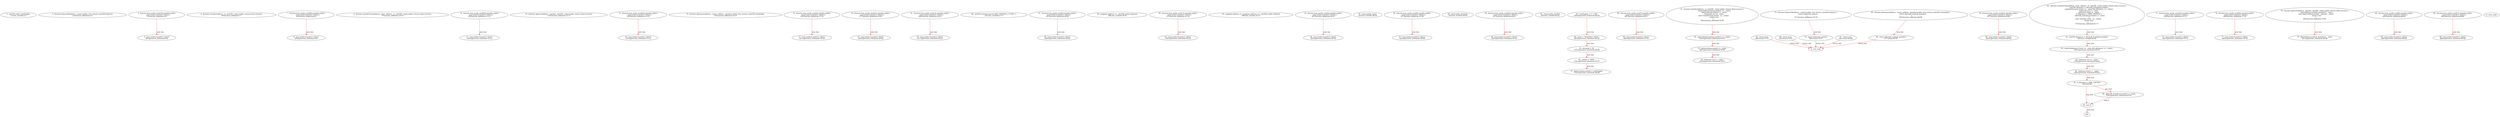 digraph  {
15 [label="2_ uint256 public totalSupply;\n15-new_variable-3-3", method="", type_label=new_variable];
20 [label="3_ function balanceOf(address _owner) public view returns (uint256 balance);\n20-function_definition-4-4", method="balanceOf(address _owner)", type_label=function_definition];
33 [label="4_ function bug_unchk_send19() payable public{\n      msg.sender.transfer(1 ether);}\n33-function_definition-5-6", method="bug_unchk_send19()", type_label=function_definition];
38 [label="5_ msg.sender.transfer(1 ether);\n38-expression_statement-6-6", method="bug_unchk_send19()", type_label=expression_statement];
48 [label="6_ function transfer(address _to, uint256 _value) public returns (bool success);\n48-function_definition-7-7", method="transfer(address _to,uint256 _value)", type_label=function_definition];
64 [label="7_ function bug_unchk_send26() payable public{\n      msg.sender.transfer(1 ether);}\n64-function_definition-8-9", method="bug_unchk_send26()", type_label=function_definition];
69 [label="8_ msg.sender.transfer(1 ether);\n69-expression_statement-9-9", method="bug_unchk_send26()", type_label=expression_statement];
79 [label="9_ function transferFrom(address _from, address _to, uint256 _value) public returns (bool success);\n79-function_definition-10-10", method="transferFrom(address _from,address _to,uint256 _value)", type_label=function_definition];
99 [label="10_ function bug_unchk_send20() payable public{\n      msg.sender.transfer(1 ether);}\n99-function_definition-11-12", method="bug_unchk_send20()", type_label=function_definition];
104 [label="11_ msg.sender.transfer(1 ether);\n104-expression_statement-12-12", method="bug_unchk_send20()", type_label=expression_statement];
114 [label="12_ function approve(address _spender, uint256 _value) public returns (bool success);\n114-function_definition-13-13", method="approve(address _spender,uint256 _value)", type_label=function_definition];
130 [label="13_ function bug_unchk_send32() payable public{\n      msg.sender.transfer(1 ether);}\n130-function_definition-14-15", method="bug_unchk_send32()", type_label=function_definition];
135 [label="14_ msg.sender.transfer(1 ether);\n135-expression_statement-15-15", method="bug_unchk_send32()", type_label=expression_statement];
145 [label="15_ function allowance(address _owner, address _spender) public view returns (uint256 remaining);\n145-function_definition-16-16", method="allowance(address _owner,address _spender)", type_label=function_definition];
162 [label="16_ function bug_unchk_send4() payable public{\n      msg.sender.transfer(1 ether);}\n162-function_definition-17-18", method="bug_unchk_send4()", type_label=function_definition];
167 [label="17_ msg.sender.transfer(1 ether);\n167-expression_statement-18-18", method="bug_unchk_send4()", type_label=expression_statement];
177 [label="18_ function bug_unchk_send31() payable public{\n      msg.sender.transfer(1 ether);}\n177-function_definition-19-20", method="bug_unchk_send31()", type_label=function_definition];
182 [label="19_ msg.sender.transfer(1 ether);\n182-expression_statement-20-20", method="bug_unchk_send31()", type_label=expression_statement];
206 [label="21_ function bug_unchk_send13() payable public{\n      msg.sender.transfer(1 ether);}\n206-function_definition-22-23", method="bug_unchk_send13()", type_label=function_definition];
211 [label="22_ msg.sender.transfer(1 ether);\n211-expression_statement-23-23", method="bug_unchk_send13()", type_label=expression_statement];
241 [label="26_ uint256 constant private MAX_UINT256 = 2**256 - 1;\n241-new_variable-27-27", method="", type_label=new_variable];
251 [label="27_ function bug_unchk_send2() payable public{\n      msg.sender.transfer(1 ether);}\n251-function_definition-28-29", method="bug_unchk_send2()", type_label=function_definition];
256 [label="28_ msg.sender.transfer(1 ether);\n256-expression_statement-29-29", method="bug_unchk_send2()", type_label=expression_statement];
266 [label="29_ mapping (address => uint256) public balances;\n266-new_variable-30-30", method="", type_label=new_variable];
273 [label="30_ function bug_unchk_send17() payable public{\n      msg.sender.transfer(1 ether);}\n273-function_definition-31-32", method="bug_unchk_send17()", type_label=function_definition];
278 [label="31_ msg.sender.transfer(1 ether);\n278-expression_statement-32-32", method="bug_unchk_send17()", type_label=expression_statement];
288 [label="32_ mapping (address => mapping (address => uint256)) public allowed;\n288-new_variable-33-33", method="", type_label=new_variable];
297 [label="33_ function bug_unchk_send3() payable public{\n      msg.sender.transfer(1 ether);}\n297-function_definition-34-35", method="bug_unchk_send3()", type_label=function_definition];
302 [label="34_ msg.sender.transfer(1 ether);\n302-expression_statement-35-35", method="bug_unchk_send3()", type_label=expression_statement];
312 [label="35_ string public name;\n312-new_variable-36-36", method="", type_label=new_variable];
317 [label="36_ function bug_unchk_send9() payable public{\n      msg.sender.transfer(1 ether);}\n317-function_definition-37-38", method="bug_unchk_send9()", type_label=function_definition];
322 [label="37_ msg.sender.transfer(1 ether);\n322-expression_statement-38-38", method="bug_unchk_send9()", type_label=expression_statement];
332 [label="38_ uint8 public decimals;\n332-new_variable-39-39", method="", type_label=new_variable];
337 [label="39_ function bug_unchk_send25() payable public{\n      msg.sender.transfer(1 ether);}\n337-function_definition-40-41", method="bug_unchk_send25()", type_label=function_definition];
342 [label="40_ msg.sender.transfer(1 ether);\n342-expression_statement-41-41", method="bug_unchk_send25()", type_label=expression_statement];
352 [label="41_ string public symbol;\n352-new_variable-42-42", method="", type_label=new_variable];
359 [label="43_ totalSupply = 3 * 1e28;\n359-expression_statement-44-44", method="", type_label=expression_statement];
365 [label="44_ name = \"HotDollars Token\";\n365-expression_statement-45-45", method="", type_label=expression_statement];
370 [label="45_ decimals = 18;\n370-expression_statement-46-46", method="", type_label=expression_statement];
374 [label="46_ symbol = \"HDS\";\n374-expression_statement-47-47", method="", type_label=expression_statement];
379 [label="47_ balances[msg.sender] = totalSupply;\n379-expression_statement-48-48", method="", type_label=expression_statement];
387 [label="49_ function bug_unchk_send7() payable public{\n      msg.sender.transfer(1 ether);}\n387-function_definition-50-51", method="bug_unchk_send7()", type_label=function_definition];
392 [label="50_ msg.sender.transfer(1 ether);\n392-expression_statement-51-51", method="bug_unchk_send7()", type_label=expression_statement];
402 [label="51_ function transfer(address _to, uint256 _value) public returns (bool success) {\n        require(balances[msg.sender] >= _value);\n        balances[msg.sender] -= _value;\n        balances[_to] += _value;\n        emit Transfer(msg.sender, _to, _value);  \n        return true;\n    }\n402-function_definition-52-58", method="transfer(address _to,uint256 _value)", type_label=function_definition];
419 [label="52_ require(balances[msg.sender] >= _value);\n419-expression_statement-53-53", method="transfer(address _to,uint256 _value)", type_label=expression_statement];
430 [label="53_ balances[msg.sender] -= _value;\n430-expression_statement-54-54", method="transfer(address _to,uint256 _value)", type_label=expression_statement];
438 [label="54_ balances[_to] += _value;\n438-expression_statement-55-55", method="transfer(address _to,uint256 _value)", type_label=expression_statement];
454 [label="56_ return true;\n454-return-57-57", method="transfer(address _to,uint256 _value)", type_label=return];
457 [label="58_ function bug_unchk_send23() payable public{\n      msg.sender.transfer(1 ether);}\n457-function_definition-59-60", method="bug_unchk_send23()", type_label=function_definition];
462 [label="59_ msg.sender.transfer(1 ether);\n462-expression_statement-60-60", method="bug_unchk_send23()", type_label=expression_statement];
472 [label="60_ function transferFrom(address _from, address _to, uint256 _value) public returns (bool success) {\n        uint256 allowance = allowed[_from][msg.sender];\n        require(balances[_from] >= _value && allowance >= _value);\n        balances[_to] += _value;\n        balances[_from] -= _value;\n        if (allowance < MAX_UINT256) {\n            allowed[_from][msg.sender] -= _value;\n        }\n        emit Transfer(_from, _to, _value);  \n        return true;\n    }\n472-function_definition-61-71", method="transferFrom(address _from,address _to,uint256 _value)", type_label=function_definition];
493 [label="61_ uint256 allowance = allowed[_from][msg.sender];\n493-new_variable-62-62", method="transferFrom(address _from,address _to,uint256 _value)", type_label=new_variable];
505 [label="62_ require(balances[_from] >= _value && allowance >= _value);\n505-expression_statement-63-63", method="transferFrom(address _from,address _to,uint256 _value)", type_label=expression_statement];
518 [label="63_ balances[_to] += _value;\n518-expression_statement-64-64", method="transferFrom(address _from,address _to,uint256 _value)", type_label=expression_statement];
524 [label="64_ balances[_from] -= _value;\n524-expression_statement-65-65", method="transferFrom(address _from,address _to,uint256 _value)", type_label=expression_statement];
530 [label="65_ if_allowance < MAX_UINT256\n530-if-66-68", method="transferFrom(address _from,address _to,uint256 _value)", type_label=if];
1223 [label="65_ end_if", method="transferFrom(address _from,address _to,uint256 _value)", type_label=end_if];
535 [label="66_ allowed[_from][msg.sender] -= _value;\n535-expression_statement-67-67", method="transferFrom(address _from,address _to,uint256 _value)", type_label=expression_statement];
553 [label="69_ return true;\n553-return-70-70", method="transferFrom(address _from,address _to,uint256 _value)", type_label=return];
556 [label="71_ function bug_unchk_send14() payable public{\n      msg.sender.transfer(1 ether);}\n556-function_definition-72-73", method="bug_unchk_send14()", type_label=function_definition];
561 [label="72_ msg.sender.transfer(1 ether);\n561-expression_statement-73-73", method="bug_unchk_send14()", type_label=expression_statement];
571 [label="73_ function balanceOf(address _owner) public view returns (uint256 balance) {\n        return balances[_owner];\n    }\n571-function_definition-74-76", method="balanceOf(address _owner)", type_label=function_definition];
585 [label="74_ return balances[_owner];\n585-return-75-75", method="balanceOf(address _owner)", type_label=return];
589 [label="76_ function bug_unchk_send30() payable public{\n      msg.sender.transfer(1 ether);}\n589-function_definition-77-78", method="bug_unchk_send30()", type_label=function_definition];
594 [label="77_ msg.sender.transfer(1 ether);\n594-expression_statement-78-78", method="bug_unchk_send30()", type_label=expression_statement];
604 [label="78_ function approve(address _spender, uint256 _value) public returns (bool success) {\n        allowed[msg.sender][_spender] = _value;\n        emit Approval(msg.sender, _spender, _value);  \n        return true;\n    }\n604-function_definition-79-83", method="approve(address _spender,uint256 _value)", type_label=function_definition];
621 [label="79_ allowed[msg.sender][_spender] = _value;\n621-expression_statement-80-80", method="approve(address _spender,uint256 _value)", type_label=expression_statement];
641 [label="81_ return true;\n641-return-82-82", method="approve(address _spender,uint256 _value)", type_label=return];
644 [label="83_ function bug_unchk_send8() payable public{\n      msg.sender.transfer(1 ether);}\n644-function_definition-84-85", method="bug_unchk_send8()", type_label=function_definition];
649 [label="84_ msg.sender.transfer(1 ether);\n649-expression_statement-85-85", method="bug_unchk_send8()", type_label=expression_statement];
659 [label="85_ function allowance(address _owner, address _spender) public view returns (uint256 remaining) {\n        return allowed[_owner][_spender];\n    }\n659-function_definition-86-88", method="allowance(address _owner,address _spender)", type_label=function_definition];
677 [label="86_ return allowed[_owner][_spender];\n677-return-87-87", method="allowance(address _owner,address _spender)", type_label=return];
683 [label="88_ function bug_unchk_send27() payable public{\n      msg.sender.transfer(1 ether);}\n683-function_definition-89-90", method="bug_unchk_send27()", type_label=function_definition];
688 [label="89_ msg.sender.transfer(1 ether);\n688-expression_statement-90-90", method="bug_unchk_send27()", type_label=expression_statement];
1 [label="0_ start_node", method="", type_label=start];
2 [label="0_ exit_node", method="", type_label=exit];
545;
33 -> 38  [color=red, controlflow_type=next_line, edge_type=CFG_edge, key=0, label=next_line];
64 -> 69  [color=red, controlflow_type=next_line, edge_type=CFG_edge, key=0, label=next_line];
99 -> 104  [color=red, controlflow_type=next_line, edge_type=CFG_edge, key=0, label=next_line];
130 -> 135  [color=red, controlflow_type=next_line, edge_type=CFG_edge, key=0, label=next_line];
162 -> 167  [color=red, controlflow_type=next_line, edge_type=CFG_edge, key=0, label=next_line];
177 -> 182  [color=red, controlflow_type=next_line, edge_type=CFG_edge, key=0, label=next_line];
206 -> 211  [color=red, controlflow_type=next_line, edge_type=CFG_edge, key=0, label=next_line];
251 -> 256  [color=red, controlflow_type=next_line, edge_type=CFG_edge, key=0, label=next_line];
273 -> 278  [color=red, controlflow_type=next_line, edge_type=CFG_edge, key=0, label=next_line];
297 -> 302  [color=red, controlflow_type=next_line, edge_type=CFG_edge, key=0, label=next_line];
317 -> 322  [color=red, controlflow_type=next_line, edge_type=CFG_edge, key=0, label=next_line];
337 -> 342  [color=red, controlflow_type=next_line, edge_type=CFG_edge, key=0, label=next_line];
359 -> 365  [color=red, controlflow_type=next_line, edge_type=CFG_edge, key=0, label=next_line];
365 -> 370  [color=red, controlflow_type=next_line, edge_type=CFG_edge, key=0, label=next_line];
370 -> 374  [color=red, controlflow_type=next_line, edge_type=CFG_edge, key=0, label=next_line];
374 -> 379  [color=red, controlflow_type=next_line, edge_type=CFG_edge, key=0, label=next_line];
387 -> 392  [color=red, controlflow_type=next_line, edge_type=CFG_edge, key=0, label=next_line];
402 -> 419  [color=red, controlflow_type=next_line, edge_type=CFG_edge, key=0, label=next_line];
419 -> 430  [color=red, controlflow_type=next_line, edge_type=CFG_edge, key=0, label=next_line];
430 -> 438  [color=red, controlflow_type=next_line, edge_type=CFG_edge, key=0, label=next_line];
454 -> 2  [color=red, controlflow_type=return_exit, edge_type=CFG_edge, key=0, label=return_exit];
457 -> 462  [color=red, controlflow_type=next_line, edge_type=CFG_edge, key=0, label=next_line];
472 -> 493  [color=red, controlflow_type=next_line, edge_type=CFG_edge, key=0, label=next_line];
493 -> 505  [color=red, controlflow_type=next_line, edge_type=CFG_edge, key=0, label=next_line];
505 -> 518  [color=red, controlflow_type=next_line, edge_type=CFG_edge, key=0, label=next_line];
518 -> 524  [color=red, controlflow_type=next_line, edge_type=CFG_edge, key=0, label=next_line];
524 -> 530  [color=red, controlflow_type=next_line, edge_type=CFG_edge, key=0, label=next_line];
530 -> 535  [color=red, controlflow_type=pos_next, edge_type=CFG_edge, key=0, label=pos_next];
530 -> 1223  [color=red, controlflow_type=neg_next, edge_type=CFG_edge, key=0, label=neg_next];
1223 -> 545  [color=red, controlflow_type=next_line, edge_type=CFG_edge, key=0, label=next_line];
535 -> 1223  [color=red, controlflow_type=end_if, edge_type=CFG_edge, key=0, label=end_if];
553 -> 2  [color=red, controlflow_type=return_exit, edge_type=CFG_edge, key=0, label=return_exit];
556 -> 561  [color=red, controlflow_type=next_line, edge_type=CFG_edge, key=0, label=next_line];
571 -> 585  [color=red, controlflow_type=next_line, edge_type=CFG_edge, key=0, label=next_line];
585 -> 2  [color=red, controlflow_type=return_exit, edge_type=CFG_edge, key=0, label=return_exit];
589 -> 594  [color=red, controlflow_type=next_line, edge_type=CFG_edge, key=0, label=next_line];
604 -> 621  [color=red, controlflow_type=next_line, edge_type=CFG_edge, key=0, label=next_line];
641 -> 2  [color=red, controlflow_type=return_exit, edge_type=CFG_edge, key=0, label=return_exit];
644 -> 649  [color=red, controlflow_type=next_line, edge_type=CFG_edge, key=0, label=next_line];
659 -> 677  [color=red, controlflow_type=next_line, edge_type=CFG_edge, key=0, label=next_line];
677 -> 2  [color=red, controlflow_type=return_exit, edge_type=CFG_edge, key=0, label=return_exit];
683 -> 688  [color=red, controlflow_type=next_line, edge_type=CFG_edge, key=0, label=next_line];
}
